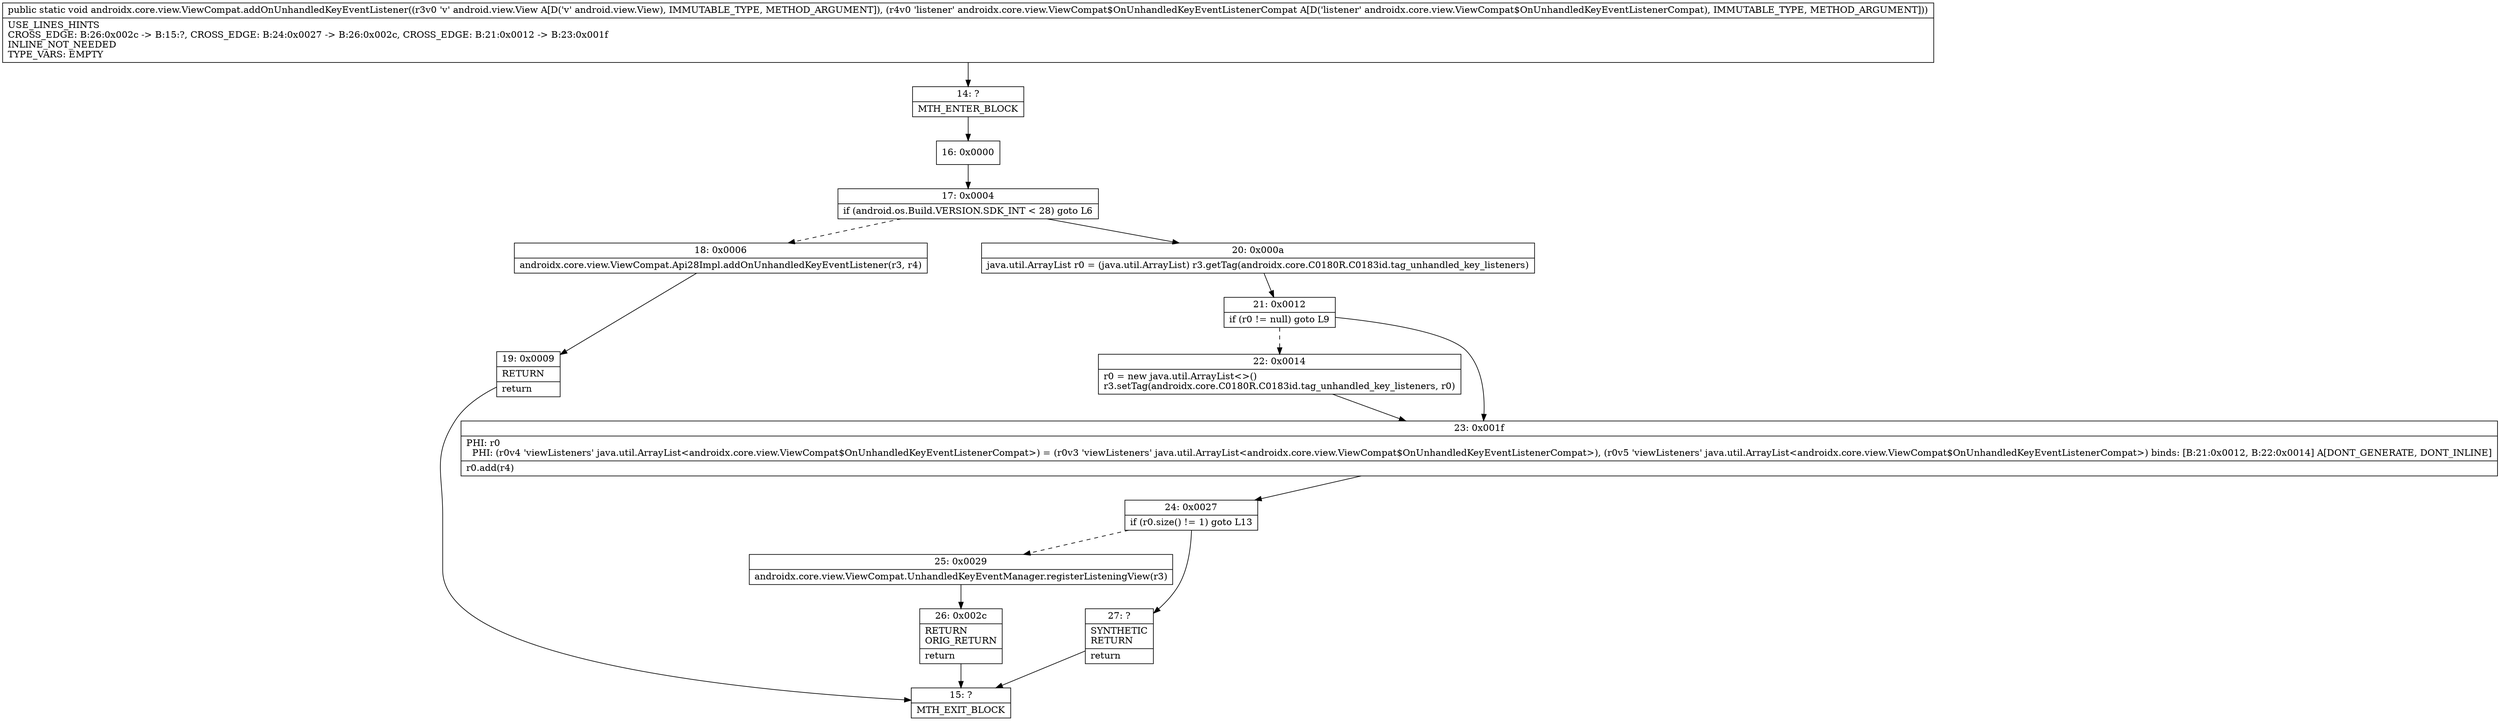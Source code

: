 digraph "CFG forandroidx.core.view.ViewCompat.addOnUnhandledKeyEventListener(Landroid\/view\/View;Landroidx\/core\/view\/ViewCompat$OnUnhandledKeyEventListenerCompat;)V" {
Node_14 [shape=record,label="{14\:\ ?|MTH_ENTER_BLOCK\l}"];
Node_16 [shape=record,label="{16\:\ 0x0000}"];
Node_17 [shape=record,label="{17\:\ 0x0004|if (android.os.Build.VERSION.SDK_INT \< 28) goto L6\l}"];
Node_18 [shape=record,label="{18\:\ 0x0006|androidx.core.view.ViewCompat.Api28Impl.addOnUnhandledKeyEventListener(r3, r4)\l}"];
Node_19 [shape=record,label="{19\:\ 0x0009|RETURN\l|return\l}"];
Node_15 [shape=record,label="{15\:\ ?|MTH_EXIT_BLOCK\l}"];
Node_20 [shape=record,label="{20\:\ 0x000a|java.util.ArrayList r0 = (java.util.ArrayList) r3.getTag(androidx.core.C0180R.C0183id.tag_unhandled_key_listeners)\l}"];
Node_21 [shape=record,label="{21\:\ 0x0012|if (r0 != null) goto L9\l}"];
Node_22 [shape=record,label="{22\:\ 0x0014|r0 = new java.util.ArrayList\<\>()\lr3.setTag(androidx.core.C0180R.C0183id.tag_unhandled_key_listeners, r0)\l}"];
Node_23 [shape=record,label="{23\:\ 0x001f|PHI: r0 \l  PHI: (r0v4 'viewListeners' java.util.ArrayList\<androidx.core.view.ViewCompat$OnUnhandledKeyEventListenerCompat\>) = (r0v3 'viewListeners' java.util.ArrayList\<androidx.core.view.ViewCompat$OnUnhandledKeyEventListenerCompat\>), (r0v5 'viewListeners' java.util.ArrayList\<androidx.core.view.ViewCompat$OnUnhandledKeyEventListenerCompat\>) binds: [B:21:0x0012, B:22:0x0014] A[DONT_GENERATE, DONT_INLINE]\l|r0.add(r4)\l}"];
Node_24 [shape=record,label="{24\:\ 0x0027|if (r0.size() != 1) goto L13\l}"];
Node_25 [shape=record,label="{25\:\ 0x0029|androidx.core.view.ViewCompat.UnhandledKeyEventManager.registerListeningView(r3)\l}"];
Node_26 [shape=record,label="{26\:\ 0x002c|RETURN\lORIG_RETURN\l|return\l}"];
Node_27 [shape=record,label="{27\:\ ?|SYNTHETIC\lRETURN\l|return\l}"];
MethodNode[shape=record,label="{public static void androidx.core.view.ViewCompat.addOnUnhandledKeyEventListener((r3v0 'v' android.view.View A[D('v' android.view.View), IMMUTABLE_TYPE, METHOD_ARGUMENT]), (r4v0 'listener' androidx.core.view.ViewCompat$OnUnhandledKeyEventListenerCompat A[D('listener' androidx.core.view.ViewCompat$OnUnhandledKeyEventListenerCompat), IMMUTABLE_TYPE, METHOD_ARGUMENT]))  | USE_LINES_HINTS\lCROSS_EDGE: B:26:0x002c \-\> B:15:?, CROSS_EDGE: B:24:0x0027 \-\> B:26:0x002c, CROSS_EDGE: B:21:0x0012 \-\> B:23:0x001f\lINLINE_NOT_NEEDED\lTYPE_VARS: EMPTY\l}"];
MethodNode -> Node_14;Node_14 -> Node_16;
Node_16 -> Node_17;
Node_17 -> Node_18[style=dashed];
Node_17 -> Node_20;
Node_18 -> Node_19;
Node_19 -> Node_15;
Node_20 -> Node_21;
Node_21 -> Node_22[style=dashed];
Node_21 -> Node_23;
Node_22 -> Node_23;
Node_23 -> Node_24;
Node_24 -> Node_25[style=dashed];
Node_24 -> Node_27;
Node_25 -> Node_26;
Node_26 -> Node_15;
Node_27 -> Node_15;
}

